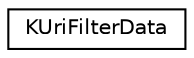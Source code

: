 digraph "Graphical Class Hierarchy"
{
  edge [fontname="Helvetica",fontsize="10",labelfontname="Helvetica",labelfontsize="10"];
  node [fontname="Helvetica",fontsize="10",shape=record];
  rankdir="LR";
  Node0 [label="KUriFilterData",height=0.2,width=0.4,color="black", fillcolor="white", style="filled",URL="$classKUriFilterData.html",tooltip="This class is a basic messaging class used to exchange filtering information between the filter plugi..."];
}
